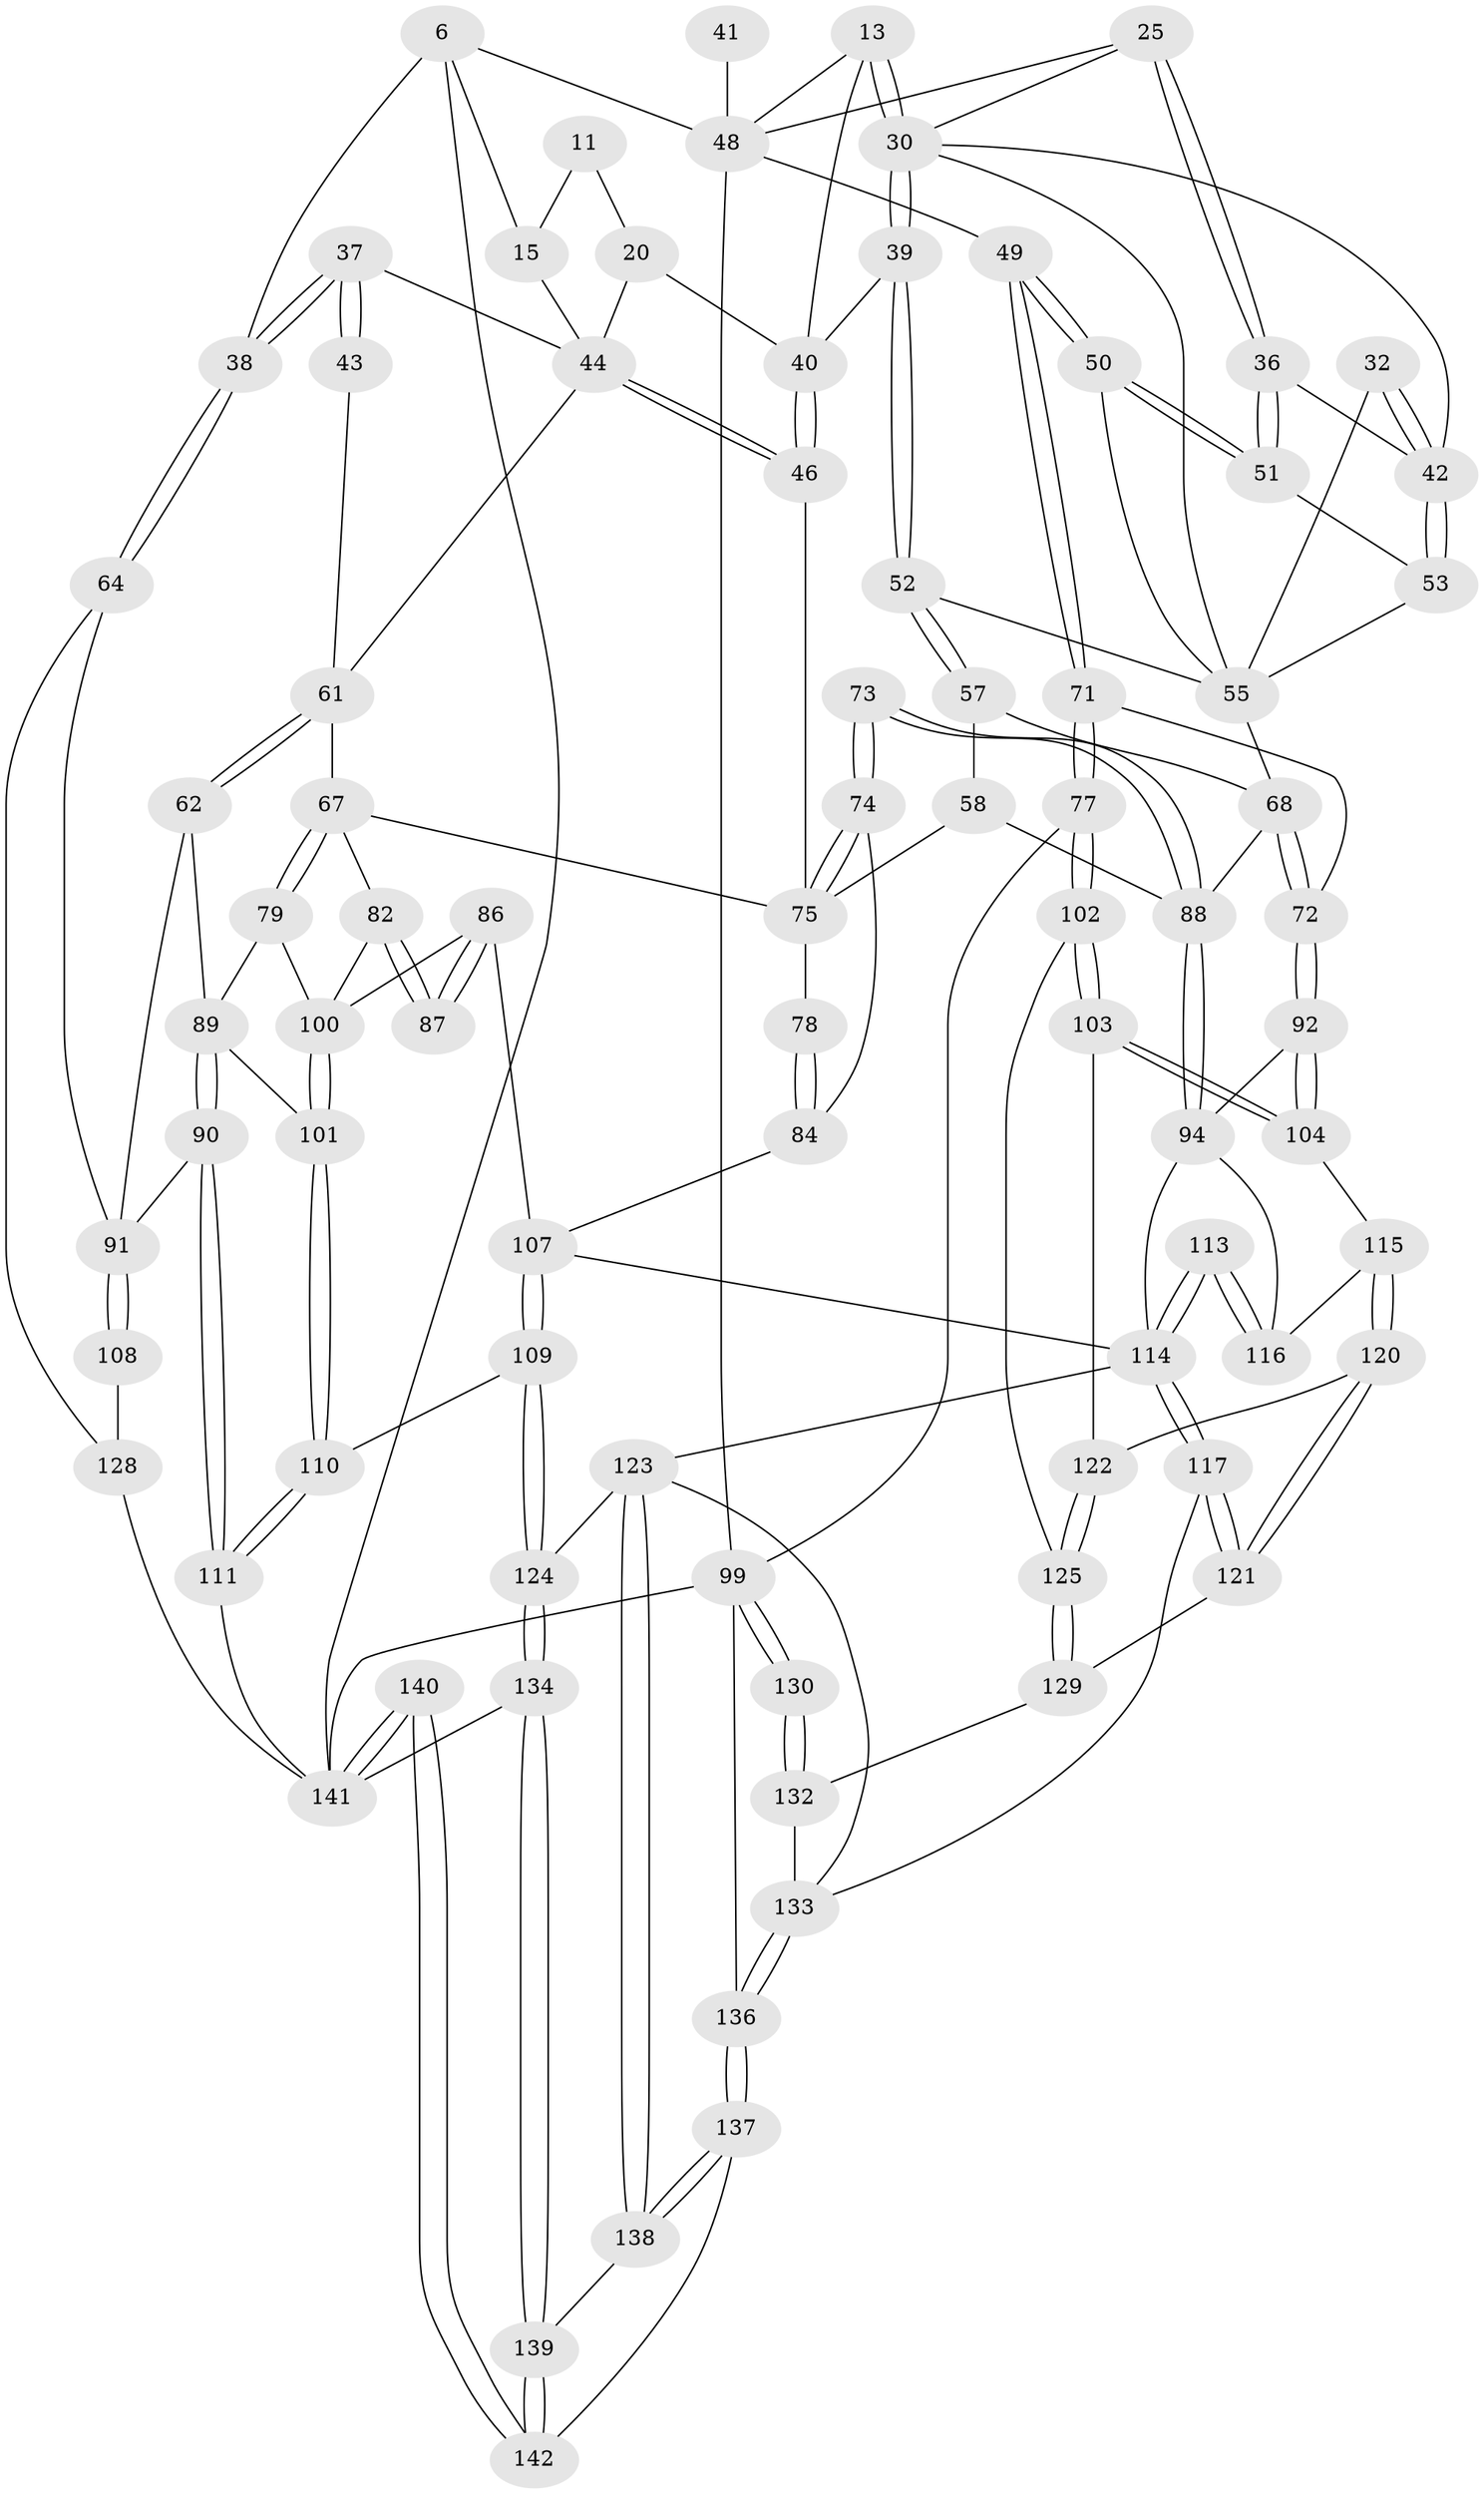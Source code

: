 // original degree distribution, {3: 0.014084507042253521, 5: 0.5352112676056338, 4: 0.2323943661971831, 6: 0.21830985915492956}
// Generated by graph-tools (version 1.1) at 2025/05/03/04/25 22:05:46]
// undirected, 85 vertices, 197 edges
graph export_dot {
graph [start="1"]
  node [color=gray90,style=filled];
  6 [pos="+0+0",super="+5"];
  11 [pos="+0.2889028135879745+0.057853840067438496"];
  13 [pos="+0.4405182728066165+0.11709483482085209",super="+12"];
  15 [pos="+0.14491397023362845+0",super="+7+8"];
  20 [pos="+0.29772631666088634+0.13558058628005304",super="+10"];
  25 [pos="+0.893416701406348+0.15601287050554277"];
  30 [pos="+0.517446157581893+0.19987624449577324",super="+29"];
  32 [pos="+0.6616232903832134+0.24443693112980955"];
  36 [pos="+0.8677057800272414+0.18973665267342682"];
  37 [pos="+0+0.27138968854458323",super="+18+17"];
  38 [pos="+0+0.29454304100530576",super="+28"];
  39 [pos="+0.546432304007773+0.2592405093118559"];
  40 [pos="+0.36528075058193926+0.24471429777379705",super="+22+14+9"];
  41 [pos="+1+0.13089799092884516"];
  42 [pos="+0.7567614985949775+0.27938887075438007",super="+35+31"];
  43 [pos="+0.12596904877330023+0.2852099135741167"];
  44 [pos="+0.2326652320609959+0.2422159688500606",super="+21"];
  46 [pos="+0.3366602409113045+0.37727037189885526"];
  48 [pos="+1+0.36746989025392146",super="+47+24+23"];
  49 [pos="+0.9528429100483625+0.3810094057418262"];
  50 [pos="+0.8964767160388537+0.3383479258988879"];
  51 [pos="+0.8553461139433829+0.2848790282126461"];
  52 [pos="+0.5605829816791282+0.27498899129572496"];
  53 [pos="+0.7687195392830337+0.29470162512167397"];
  55 [pos="+0.7277924114849441+0.3998575383204909",super="+54"];
  57 [pos="+0.552620012073931+0.3098714340154704"];
  58 [pos="+0.5053491806192746+0.37701694631271787"];
  61 [pos="+0.16968042724731933+0.4062411855369366",super="+45"];
  62 [pos="+0.1150763622076603+0.44582001640873725"];
  64 [pos="+0+0.3780115093225557"];
  67 [pos="+0.27700917815445153+0.4181039819544384",super="+66"];
  68 [pos="+0.7233873910704676+0.45482461195219975",super="+56"];
  71 [pos="+0.8660140700497408+0.5040437357313519"];
  72 [pos="+0.8062721747159364+0.516781425407788"];
  73 [pos="+0.5580359052248971+0.5646541086552017"];
  74 [pos="+0.49766508934035764+0.5565829598112377"];
  75 [pos="+0.44271342333766317+0.48613136627276504",super="+65"];
  77 [pos="+1+0.6949500106451395"];
  78 [pos="+0.4050425868101366+0.5662411138070973"];
  79 [pos="+0.21859066981128975+0.5576336866916165"];
  82 [pos="+0.29136912113023744+0.5544960516073194",super="+81"];
  84 [pos="+0.4097281213537875+0.5948894239404144"];
  86 [pos="+0.3729615502379736+0.607341152739287"];
  87 [pos="+0.37149490562609816+0.6055682278150851"];
  88 [pos="+0.5787912877956503+0.5824406847219198",super="+69+70"];
  89 [pos="+0.15913733733521618+0.6226864884242553",super="+80"];
  90 [pos="+0.11668834538107138+0.6731719175576297"];
  91 [pos="+0.03900710418336111+0.6691905334275104",super="+63"];
  92 [pos="+0.7777948471475025+0.6089957593485908"];
  94 [pos="+0.5798688505984293+0.5871722775178413",super="+93"];
  99 [pos="+1+1",super="+76+98"];
  100 [pos="+0.26990200833547245+0.6144311335491416",super="+83"];
  101 [pos="+0.26419464009857924+0.6258627449944671"];
  102 [pos="+1+0.7048141868398521"];
  103 [pos="+0.8287784811200649+0.6764637354399577"];
  104 [pos="+0.7913901927387805+0.6531845530909823"];
  107 [pos="+0.3979069583448671+0.6611003905778002",super="+85"];
  108 [pos="+0.026614266291726054+0.6744343173205353"];
  109 [pos="+0.34531847602698934+0.7720714324209331"];
  110 [pos="+0.3042674142390824+0.7740298908576803"];
  111 [pos="+0.24119634479011956+0.8002480252932712"];
  113 [pos="+0.6535532428053683+0.7802736735185212"];
  114 [pos="+0.6454532601349674+0.8092035656003427",super="+105+106"];
  115 [pos="+0.7803002166897596+0.6698637306680016"];
  116 [pos="+0.7282626056232364+0.69143799386658",super="+112"];
  117 [pos="+0.6451936977939632+0.8226861299859294"];
  120 [pos="+0.7562668745973938+0.7534098996859436"];
  121 [pos="+0.7252325953450001+0.7965393575197792"];
  122 [pos="+0.8284389014873572+0.7562235944169501"];
  123 [pos="+0.4974356819593502+0.8093645620338624",super="+119"];
  124 [pos="+0.39393779510676197+0.8058240895963509"];
  125 [pos="+0.8524656328451716+0.7957902609184583"];
  128 [pos="+0.09177968860718813+0.8842015659570079",super="+96+95"];
  129 [pos="+0.8352877688304764+0.8321415250375865"];
  130 [pos="+1+0.9760003610840164"];
  132 [pos="+0.8166542693336778+0.9084035565690137",super="+131"];
  133 [pos="+0.6864689105391406+1",super="+118"];
  134 [pos="+0.3942474055800333+0.8197836489889405"];
  136 [pos="+0.6752369169801676+1"];
  137 [pos="+0.6066640330961548+1"];
  138 [pos="+0.4962159257100294+0.9055723039523701"];
  139 [pos="+0.4214726728688928+0.9457522926843528"];
  140 [pos="+0.3644885735376905+1"];
  141 [pos="+0.26352314816352046+1",super="+127+97+135"];
  142 [pos="+0.41768125687394+1"];
  6 -- 38 [weight=2];
  6 -- 15;
  6 -- 141;
  6 -- 48;
  11 -- 15 [weight=2];
  11 -- 20;
  13 -- 30 [weight=2];
  13 -- 30;
  13 -- 40 [weight=2];
  13 -- 48;
  15 -- 44;
  20 -- 40 [weight=2];
  20 -- 44;
  25 -- 36;
  25 -- 36;
  25 -- 48;
  25 -- 30;
  30 -- 39;
  30 -- 39;
  30 -- 42;
  30 -- 55;
  32 -- 42 [weight=2];
  32 -- 42;
  32 -- 55;
  36 -- 51;
  36 -- 51;
  36 -- 42;
  37 -- 38 [weight=2];
  37 -- 38;
  37 -- 43 [weight=2];
  37 -- 43;
  37 -- 44;
  38 -- 64;
  38 -- 64;
  39 -- 40;
  39 -- 52;
  39 -- 52;
  40 -- 46;
  40 -- 46;
  41 -- 48 [weight=3];
  42 -- 53;
  42 -- 53;
  43 -- 61;
  44 -- 46;
  44 -- 46;
  44 -- 61;
  46 -- 75;
  48 -- 49;
  48 -- 99 [weight=2];
  49 -- 50;
  49 -- 50;
  49 -- 71;
  49 -- 71;
  50 -- 51;
  50 -- 51;
  50 -- 55;
  51 -- 53;
  52 -- 57;
  52 -- 57;
  52 -- 55;
  53 -- 55;
  55 -- 68;
  57 -- 58;
  57 -- 68;
  58 -- 88;
  58 -- 75;
  61 -- 62;
  61 -- 62;
  61 -- 67;
  62 -- 91;
  62 -- 89;
  64 -- 128;
  64 -- 91;
  67 -- 79;
  67 -- 79;
  67 -- 75;
  67 -- 82;
  68 -- 72;
  68 -- 72;
  68 -- 88;
  71 -- 72;
  71 -- 77;
  71 -- 77;
  72 -- 92;
  72 -- 92;
  73 -- 74;
  73 -- 74;
  73 -- 88 [weight=2];
  73 -- 88;
  74 -- 75;
  74 -- 75;
  74 -- 84;
  75 -- 78 [weight=2];
  77 -- 102;
  77 -- 102;
  77 -- 99;
  78 -- 84;
  78 -- 84;
  79 -- 100;
  79 -- 89;
  82 -- 87 [weight=2];
  82 -- 87;
  82 -- 100;
  84 -- 107;
  86 -- 87;
  86 -- 87;
  86 -- 100;
  86 -- 107;
  88 -- 94;
  88 -- 94;
  89 -- 90;
  89 -- 90;
  89 -- 101;
  90 -- 91;
  90 -- 111;
  90 -- 111;
  91 -- 108;
  91 -- 108;
  92 -- 104;
  92 -- 104;
  92 -- 94;
  94 -- 114;
  94 -- 116;
  99 -- 130;
  99 -- 130;
  99 -- 136;
  99 -- 141;
  100 -- 101;
  100 -- 101;
  101 -- 110;
  101 -- 110;
  102 -- 103;
  102 -- 103;
  102 -- 125;
  103 -- 104;
  103 -- 104;
  103 -- 122;
  104 -- 115;
  107 -- 109;
  107 -- 109;
  107 -- 114;
  108 -- 128 [weight=2];
  109 -- 110;
  109 -- 124;
  109 -- 124;
  110 -- 111;
  110 -- 111;
  111 -- 141;
  113 -- 114;
  113 -- 114;
  113 -- 116 [weight=2];
  113 -- 116;
  114 -- 117;
  114 -- 117;
  114 -- 123;
  115 -- 116;
  115 -- 120;
  115 -- 120;
  117 -- 121;
  117 -- 121;
  117 -- 133;
  120 -- 121;
  120 -- 121;
  120 -- 122;
  121 -- 129;
  122 -- 125;
  122 -- 125;
  123 -- 124;
  123 -- 138;
  123 -- 138;
  123 -- 133;
  124 -- 134;
  124 -- 134;
  125 -- 129;
  125 -- 129;
  128 -- 141 [weight=2];
  129 -- 132;
  130 -- 132 [weight=2];
  130 -- 132;
  132 -- 133;
  133 -- 136;
  133 -- 136;
  134 -- 139;
  134 -- 139;
  134 -- 141;
  136 -- 137;
  136 -- 137;
  137 -- 138;
  137 -- 138;
  137 -- 142;
  138 -- 139;
  139 -- 142;
  139 -- 142;
  140 -- 141 [weight=2];
  140 -- 141;
  140 -- 142;
  140 -- 142;
}
